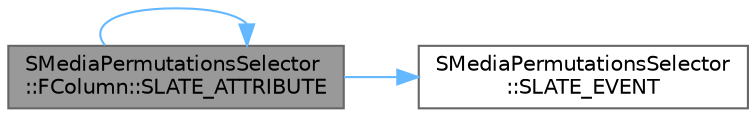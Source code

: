 digraph "SMediaPermutationsSelector::FColumn::SLATE_ATTRIBUTE"
{
 // INTERACTIVE_SVG=YES
 // LATEX_PDF_SIZE
  bgcolor="transparent";
  edge [fontname=Helvetica,fontsize=10,labelfontname=Helvetica,labelfontsize=10];
  node [fontname=Helvetica,fontsize=10,shape=box,height=0.2,width=0.4];
  rankdir="LR";
  Node1 [id="Node000001",label="SMediaPermutationsSelector\l::FColumn::SLATE_ATTRIBUTE",height=0.2,width=0.4,color="gray40", fillcolor="grey60", style="filled", fontcolor="black",tooltip="Text to use as the Column tooltip."];
  Node1 -> Node1 [id="edge1_Node000001_Node000001",color="steelblue1",style="solid",tooltip=" "];
  Node1 -> Node2 [id="edge2_Node000001_Node000002",color="steelblue1",style="solid",tooltip=" "];
  Node2 [id="Node000002",label="SMediaPermutationsSelector\l::SLATE_EVENT",height=0.2,width=0.4,color="grey40", fillcolor="white", style="filled",URL="$de/d0b/classSMediaPermutationsSelector.html#aa76f423a93f5b239a9c55b470eac71f4",tooltip="Delegate to invoke when selection changes."];
}

